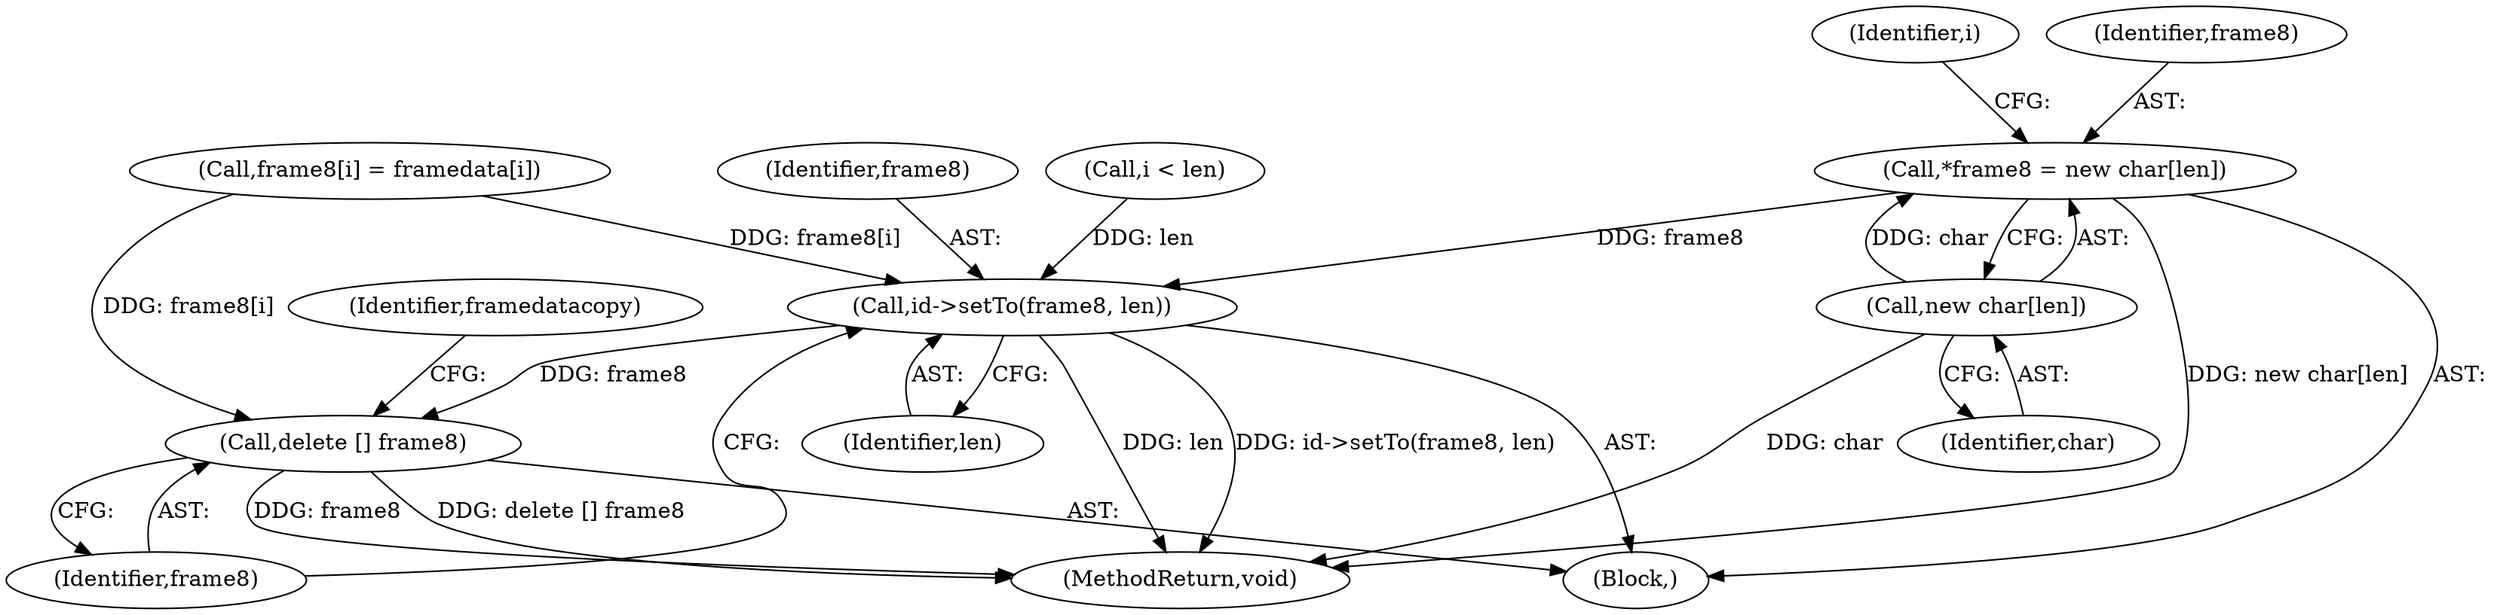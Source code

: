 digraph "0_Android_6d0249be2275fd4086783f259f4e2c54722a7c55_0@pointer" {
"1000397" [label="(Call,*frame8 = new char[len])"];
"1000399" [label="(Call,new char[len])"];
"1000419" [label="(Call,id->setTo(frame8, len))"];
"1000422" [label="(Call,delete [] frame8)"];
"1000419" [label="(Call,id->setTo(frame8, len))"];
"1000400" [label="(Identifier,char)"];
"1000423" [label="(Identifier,frame8)"];
"1000436" [label="(MethodReturn,void)"];
"1000412" [label="(Call,frame8[i] = framedata[i])"];
"1000406" [label="(Call,i < len)"];
"1000431" [label="(Identifier,framedatacopy)"];
"1000404" [label="(Identifier,i)"];
"1000422" [label="(Call,delete [] frame8)"];
"1000399" [label="(Call,new char[len])"];
"1000397" [label="(Call,*frame8 = new char[len])"];
"1000395" [label="(Block,)"];
"1000420" [label="(Identifier,frame8)"];
"1000398" [label="(Identifier,frame8)"];
"1000421" [label="(Identifier,len)"];
"1000397" -> "1000395"  [label="AST: "];
"1000397" -> "1000399"  [label="CFG: "];
"1000398" -> "1000397"  [label="AST: "];
"1000399" -> "1000397"  [label="AST: "];
"1000404" -> "1000397"  [label="CFG: "];
"1000397" -> "1000436"  [label="DDG: new char[len]"];
"1000399" -> "1000397"  [label="DDG: char"];
"1000397" -> "1000419"  [label="DDG: frame8"];
"1000399" -> "1000400"  [label="CFG: "];
"1000400" -> "1000399"  [label="AST: "];
"1000399" -> "1000436"  [label="DDG: char"];
"1000419" -> "1000395"  [label="AST: "];
"1000419" -> "1000421"  [label="CFG: "];
"1000420" -> "1000419"  [label="AST: "];
"1000421" -> "1000419"  [label="AST: "];
"1000423" -> "1000419"  [label="CFG: "];
"1000419" -> "1000436"  [label="DDG: len"];
"1000419" -> "1000436"  [label="DDG: id->setTo(frame8, len)"];
"1000412" -> "1000419"  [label="DDG: frame8[i]"];
"1000406" -> "1000419"  [label="DDG: len"];
"1000419" -> "1000422"  [label="DDG: frame8"];
"1000422" -> "1000395"  [label="AST: "];
"1000422" -> "1000423"  [label="CFG: "];
"1000423" -> "1000422"  [label="AST: "];
"1000431" -> "1000422"  [label="CFG: "];
"1000422" -> "1000436"  [label="DDG: frame8"];
"1000422" -> "1000436"  [label="DDG: delete [] frame8"];
"1000412" -> "1000422"  [label="DDG: frame8[i]"];
}
